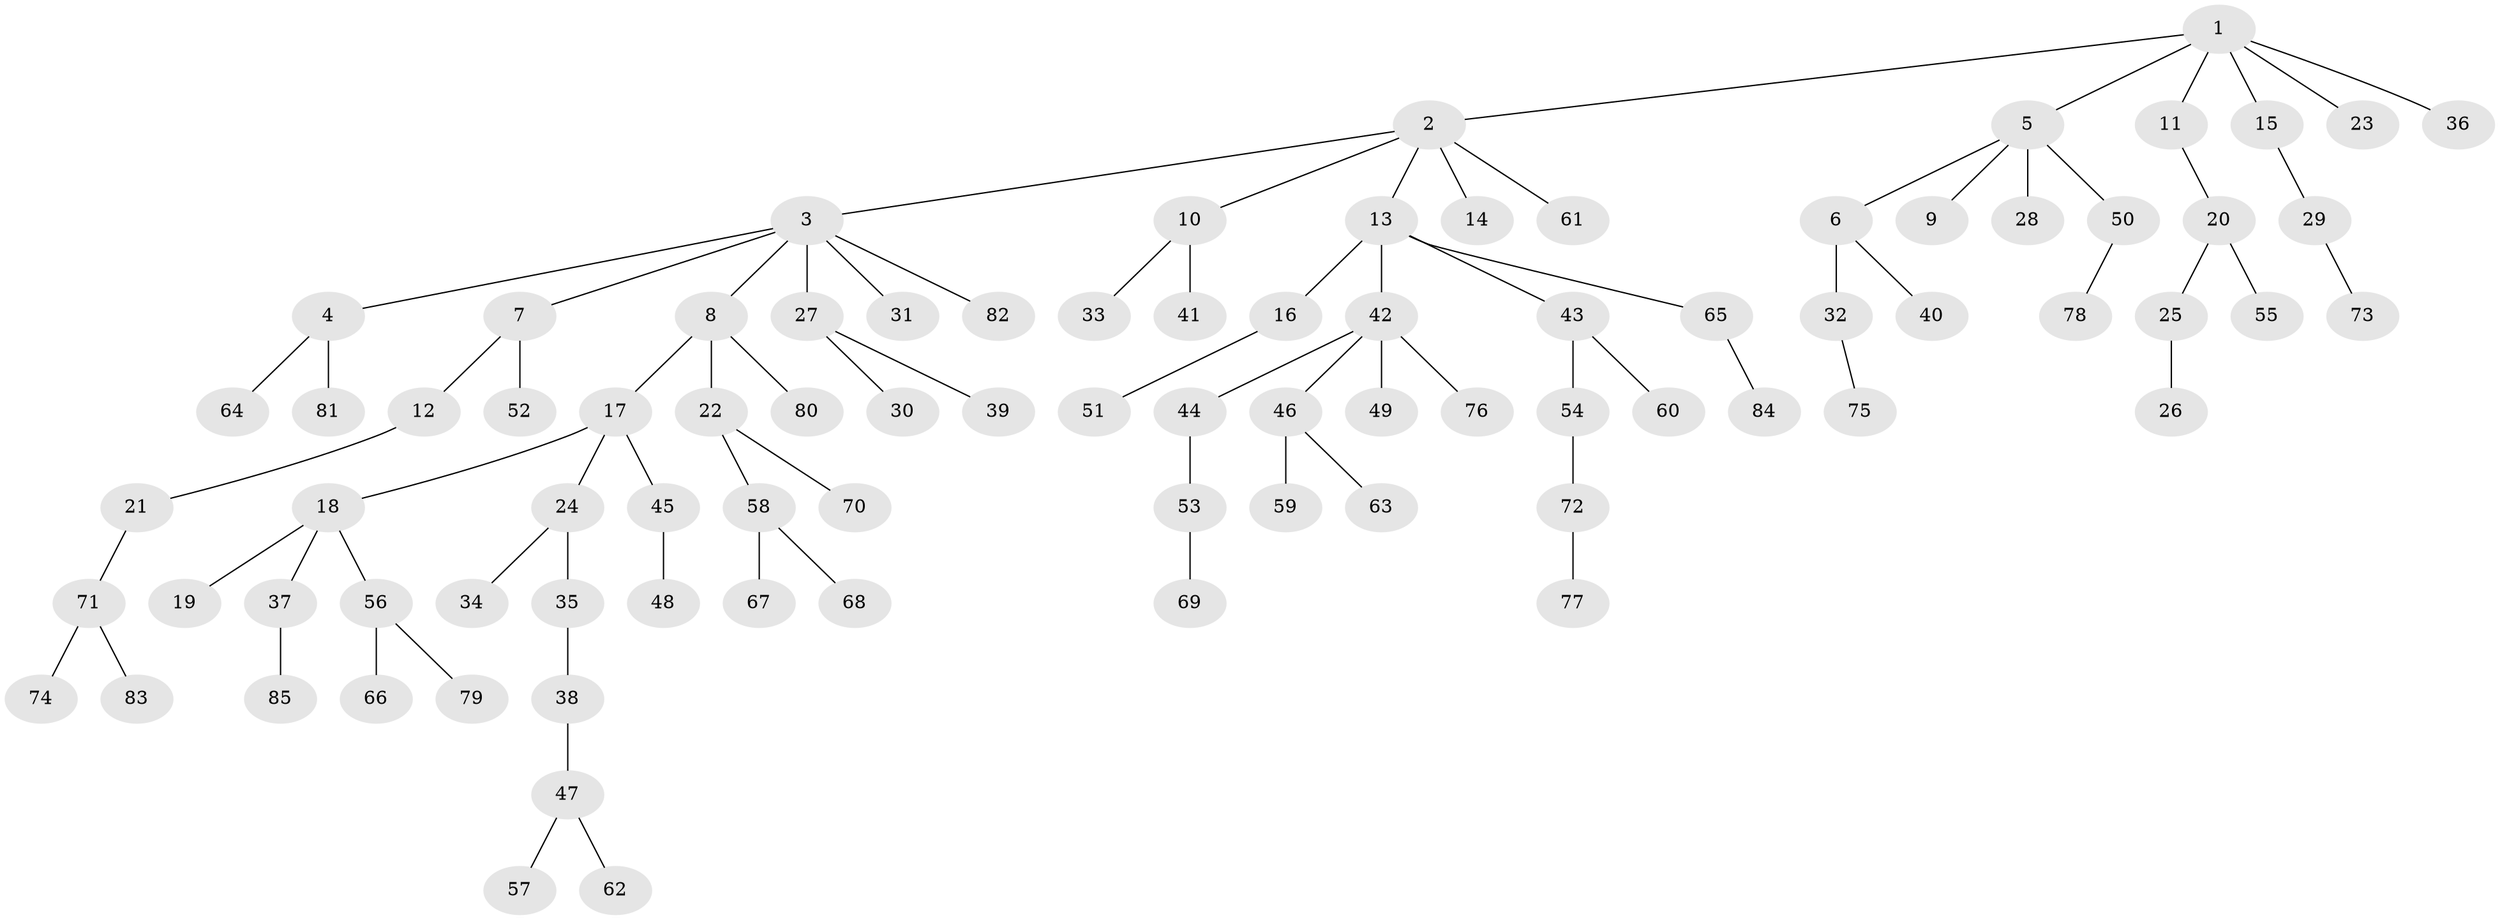 // coarse degree distribution, {2: 0.15384615384615385, 3: 0.19230769230769232, 1: 0.5384615384615384, 4: 0.07692307692307693, 5: 0.038461538461538464}
// Generated by graph-tools (version 1.1) at 2025/37/03/04/25 23:37:26]
// undirected, 85 vertices, 84 edges
graph export_dot {
  node [color=gray90,style=filled];
  1;
  2;
  3;
  4;
  5;
  6;
  7;
  8;
  9;
  10;
  11;
  12;
  13;
  14;
  15;
  16;
  17;
  18;
  19;
  20;
  21;
  22;
  23;
  24;
  25;
  26;
  27;
  28;
  29;
  30;
  31;
  32;
  33;
  34;
  35;
  36;
  37;
  38;
  39;
  40;
  41;
  42;
  43;
  44;
  45;
  46;
  47;
  48;
  49;
  50;
  51;
  52;
  53;
  54;
  55;
  56;
  57;
  58;
  59;
  60;
  61;
  62;
  63;
  64;
  65;
  66;
  67;
  68;
  69;
  70;
  71;
  72;
  73;
  74;
  75;
  76;
  77;
  78;
  79;
  80;
  81;
  82;
  83;
  84;
  85;
  1 -- 2;
  1 -- 5;
  1 -- 11;
  1 -- 15;
  1 -- 23;
  1 -- 36;
  2 -- 3;
  2 -- 10;
  2 -- 13;
  2 -- 14;
  2 -- 61;
  3 -- 4;
  3 -- 7;
  3 -- 8;
  3 -- 27;
  3 -- 31;
  3 -- 82;
  4 -- 64;
  4 -- 81;
  5 -- 6;
  5 -- 9;
  5 -- 28;
  5 -- 50;
  6 -- 32;
  6 -- 40;
  7 -- 12;
  7 -- 52;
  8 -- 17;
  8 -- 22;
  8 -- 80;
  10 -- 33;
  10 -- 41;
  11 -- 20;
  12 -- 21;
  13 -- 16;
  13 -- 42;
  13 -- 43;
  13 -- 65;
  15 -- 29;
  16 -- 51;
  17 -- 18;
  17 -- 24;
  17 -- 45;
  18 -- 19;
  18 -- 37;
  18 -- 56;
  20 -- 25;
  20 -- 55;
  21 -- 71;
  22 -- 58;
  22 -- 70;
  24 -- 34;
  24 -- 35;
  25 -- 26;
  27 -- 30;
  27 -- 39;
  29 -- 73;
  32 -- 75;
  35 -- 38;
  37 -- 85;
  38 -- 47;
  42 -- 44;
  42 -- 46;
  42 -- 49;
  42 -- 76;
  43 -- 54;
  43 -- 60;
  44 -- 53;
  45 -- 48;
  46 -- 59;
  46 -- 63;
  47 -- 57;
  47 -- 62;
  50 -- 78;
  53 -- 69;
  54 -- 72;
  56 -- 66;
  56 -- 79;
  58 -- 67;
  58 -- 68;
  65 -- 84;
  71 -- 74;
  71 -- 83;
  72 -- 77;
}
